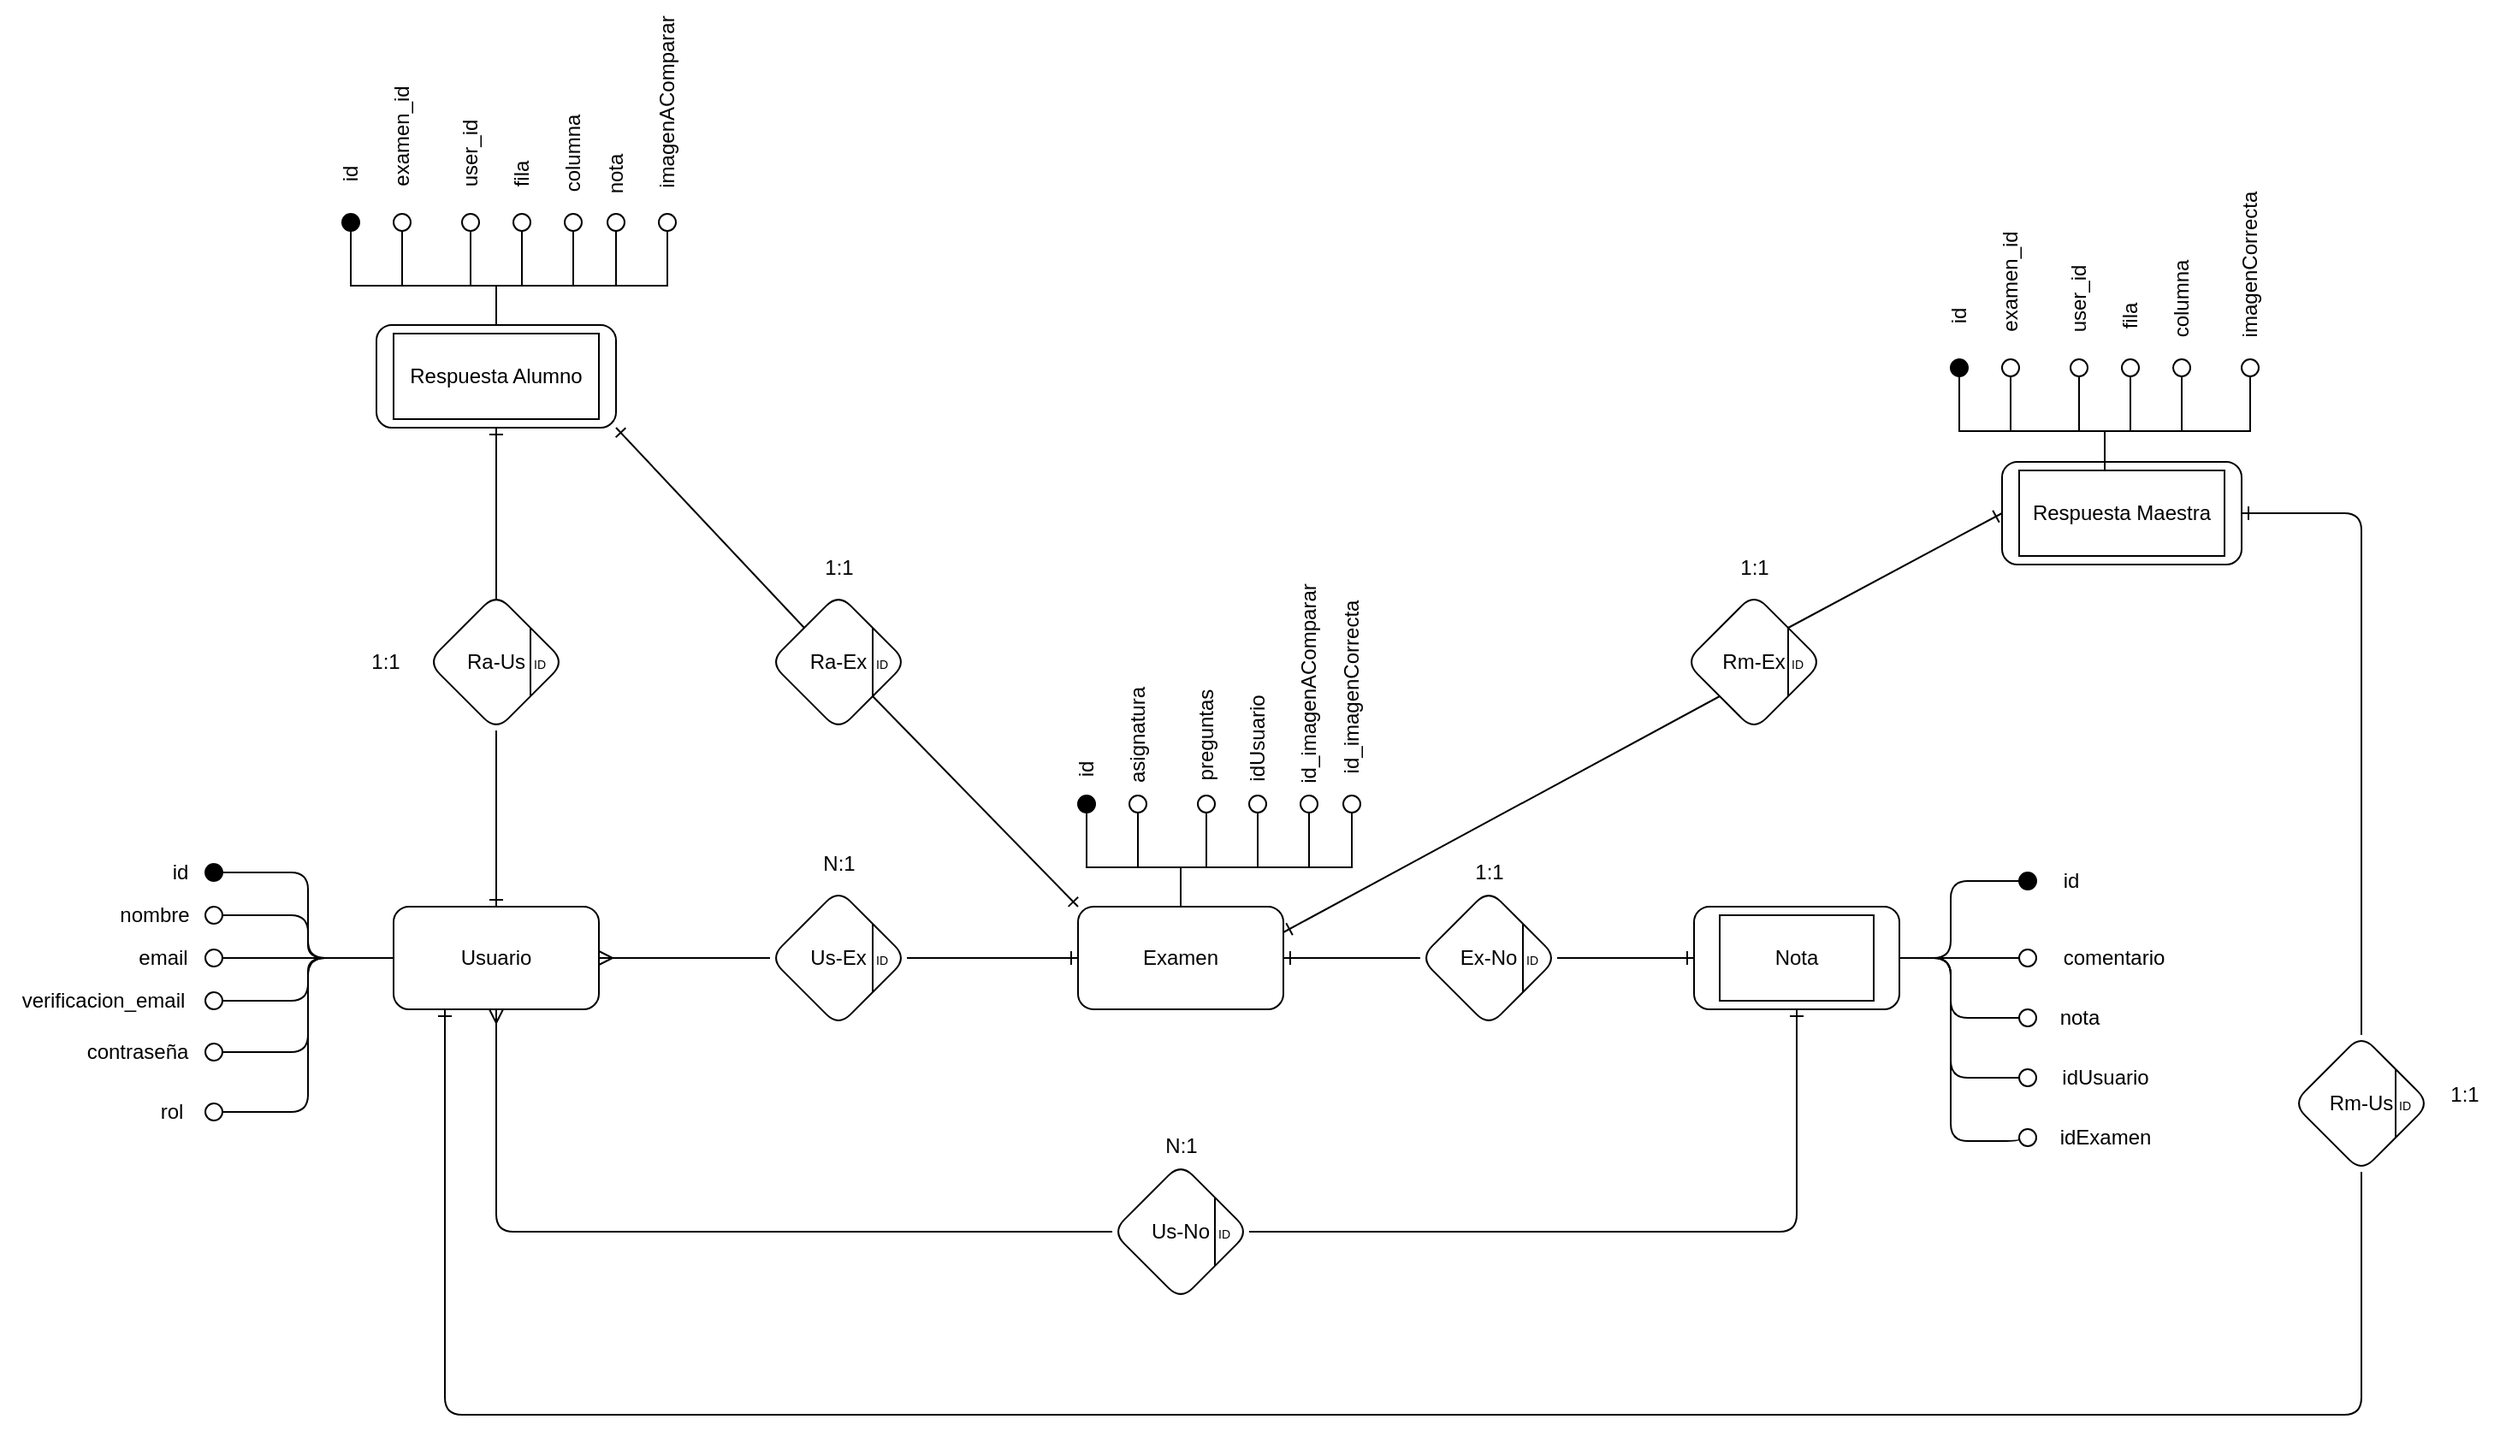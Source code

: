 <mxfile>
    <diagram id="fs26s8ENTE_4_NqMiJsl" name="Page-1">
        <mxGraphModel dx="1532" dy="1756" grid="1" gridSize="10" guides="1" tooltips="1" connect="1" arrows="1" fold="1" page="1" pageScale="1" pageWidth="850" pageHeight="1100" math="0" shadow="0">
            <root>
                <mxCell id="0"/>
                <mxCell id="1" parent="0"/>
                <mxCell id="300" value="" style="edgeStyle=none;html=1;endArrow=none;endFill=0;startArrow=ERmany;startFill=0;" parent="1" source="301" target="311" edge="1">
                    <mxGeometry relative="1" as="geometry">
                        <Array as="points">
                            <mxPoint x="470" y="693"/>
                        </Array>
                    </mxGeometry>
                </mxCell>
                <mxCell id="301" value="Usuario" style="rounded=1;whiteSpace=wrap;html=1;" parent="1" vertex="1">
                    <mxGeometry x="410" y="503" width="120" height="60" as="geometry"/>
                </mxCell>
                <mxCell id="302" value="" style="edgeStyle=none;html=1;endArrow=none;endFill=0;startArrow=ERone;startFill=0;" parent="1" source="303" target="308" edge="1">
                    <mxGeometry relative="1" as="geometry"/>
                </mxCell>
                <mxCell id="303" value="Examen" style="rounded=1;whiteSpace=wrap;html=1;" parent="1" vertex="1">
                    <mxGeometry x="810" y="503" width="120" height="60" as="geometry"/>
                </mxCell>
                <mxCell id="304" style="edgeStyle=none;html=1;entryX=1;entryY=0.5;entryDx=0;entryDy=0;startArrow=none;startFill=0;endArrow=ERmany;endFill=0;" parent="1" source="306" target="301" edge="1">
                    <mxGeometry relative="1" as="geometry"/>
                </mxCell>
                <mxCell id="305" style="edgeStyle=none;html=1;entryX=0;entryY=0.5;entryDx=0;entryDy=0;startArrow=none;startFill=0;endArrow=ERone;endFill=0;" parent="1" source="306" target="303" edge="1">
                    <mxGeometry relative="1" as="geometry"/>
                </mxCell>
                <mxCell id="306" value="Us-Ex" style="rhombus;whiteSpace=wrap;html=1;rounded=1;" parent="1" vertex="1">
                    <mxGeometry x="630" y="493" width="80" height="80" as="geometry"/>
                </mxCell>
                <mxCell id="307" value="" style="edgeStyle=none;html=1;endArrow=ERone;endFill=0;" parent="1" source="308" target="309" edge="1">
                    <mxGeometry relative="1" as="geometry"/>
                </mxCell>
                <mxCell id="308" value="Ex-No" style="rhombus;whiteSpace=wrap;html=1;rounded=1;" parent="1" vertex="1">
                    <mxGeometry x="1010" y="493" width="80" height="80" as="geometry"/>
                </mxCell>
                <mxCell id="309" value="Nota" style="whiteSpace=wrap;html=1;rounded=1;" parent="1" vertex="1">
                    <mxGeometry x="1170" y="503" width="120" height="60" as="geometry"/>
                </mxCell>
                <mxCell id="310" style="edgeStyle=none;html=1;entryX=0.5;entryY=1;entryDx=0;entryDy=0;endArrow=ERone;endFill=0;" parent="1" source="311" target="309" edge="1">
                    <mxGeometry relative="1" as="geometry">
                        <Array as="points">
                            <mxPoint x="1230" y="693"/>
                        </Array>
                    </mxGeometry>
                </mxCell>
                <mxCell id="311" value="Us-No" style="rhombus;whiteSpace=wrap;html=1;rounded=1;" parent="1" vertex="1">
                    <mxGeometry x="830" y="653" width="80" height="80" as="geometry"/>
                </mxCell>
                <mxCell id="312" value="nombre" style="text;html=1;align=center;verticalAlign=middle;resizable=0;points=[];autosize=1;strokeColor=none;fillColor=none;" parent="1" vertex="1">
                    <mxGeometry x="240" y="493" width="60" height="30" as="geometry"/>
                </mxCell>
                <mxCell id="313" value="email" style="text;html=1;align=center;verticalAlign=middle;resizable=0;points=[];autosize=1;strokeColor=none;fillColor=none;" parent="1" vertex="1">
                    <mxGeometry x="250" y="518" width="50" height="30" as="geometry"/>
                </mxCell>
                <mxCell id="314" value="contraseña" style="text;html=1;align=center;verticalAlign=middle;resizable=0;points=[];autosize=1;strokeColor=none;fillColor=none;" parent="1" vertex="1">
                    <mxGeometry x="220" y="573" width="80" height="30" as="geometry"/>
                </mxCell>
                <mxCell id="315" value="verificacion_email" style="text;html=1;align=center;verticalAlign=middle;resizable=0;points=[];autosize=1;strokeColor=none;fillColor=none;" parent="1" vertex="1">
                    <mxGeometry x="180" y="543" width="120" height="30" as="geometry"/>
                </mxCell>
                <mxCell id="316" value="id" style="text;html=1;align=center;verticalAlign=middle;resizable=0;points=[];autosize=1;strokeColor=none;fillColor=none;" parent="1" vertex="1">
                    <mxGeometry x="270" y="468" width="30" height="30" as="geometry"/>
                </mxCell>
                <mxCell id="317" style="edgeStyle=none;html=1;entryX=0;entryY=0.5;entryDx=0;entryDy=0;endArrow=none;endFill=0;" parent="1" source="318" target="301" edge="1">
                    <mxGeometry relative="1" as="geometry">
                        <Array as="points">
                            <mxPoint x="360" y="483"/>
                            <mxPoint x="360" y="533"/>
                        </Array>
                    </mxGeometry>
                </mxCell>
                <mxCell id="318" value="" style="ellipse;whiteSpace=wrap;html=1;fillColor=#000000;fontColor=#ffffff;strokeColor=light-dark(#000000, #b2cbff);" parent="1" vertex="1">
                    <mxGeometry x="300" y="478" width="10" height="10" as="geometry"/>
                </mxCell>
                <mxCell id="319" value="" style="ellipse;whiteSpace=wrap;html=1;" parent="1" vertex="1">
                    <mxGeometry x="300" y="503" width="10" height="10" as="geometry"/>
                </mxCell>
                <mxCell id="320" style="edgeStyle=none;html=1;entryX=0;entryY=0.5;entryDx=0;entryDy=0;endArrow=none;endFill=0;" parent="1" source="321" target="301" edge="1">
                    <mxGeometry relative="1" as="geometry"/>
                </mxCell>
                <mxCell id="321" value="" style="ellipse;whiteSpace=wrap;html=1;" parent="1" vertex="1">
                    <mxGeometry x="300" y="528" width="10" height="10" as="geometry"/>
                </mxCell>
                <mxCell id="322" style="edgeStyle=none;html=1;entryX=0;entryY=0.5;entryDx=0;entryDy=0;endArrow=none;endFill=0;" parent="1" source="323" target="301" edge="1">
                    <mxGeometry relative="1" as="geometry">
                        <Array as="points">
                            <mxPoint x="360" y="558"/>
                            <mxPoint x="360" y="533"/>
                        </Array>
                    </mxGeometry>
                </mxCell>
                <mxCell id="323" value="" style="ellipse;whiteSpace=wrap;html=1;" parent="1" vertex="1">
                    <mxGeometry x="300" y="553" width="10" height="10" as="geometry"/>
                </mxCell>
                <mxCell id="324" style="edgeStyle=none;html=1;entryX=0;entryY=0.5;entryDx=0;entryDy=0;endArrow=none;endFill=0;" parent="1" source="325" target="301" edge="1">
                    <mxGeometry relative="1" as="geometry">
                        <Array as="points">
                            <mxPoint x="360" y="588"/>
                            <mxPoint x="360" y="533"/>
                        </Array>
                    </mxGeometry>
                </mxCell>
                <mxCell id="325" value="" style="ellipse;whiteSpace=wrap;html=1;" parent="1" vertex="1">
                    <mxGeometry x="300" y="583" width="10" height="10" as="geometry"/>
                </mxCell>
                <mxCell id="326" style="edgeStyle=none;html=1;endArrow=none;endFill=0;" parent="1" source="319" edge="1">
                    <mxGeometry relative="1" as="geometry">
                        <mxPoint x="410" y="533" as="targetPoint"/>
                        <Array as="points">
                            <mxPoint x="330" y="508"/>
                            <mxPoint x="360" y="508"/>
                            <mxPoint x="360" y="533"/>
                        </Array>
                    </mxGeometry>
                </mxCell>
                <mxCell id="327" value="N:1" style="text;html=1;align=center;verticalAlign=middle;resizable=0;points=[];autosize=1;strokeColor=none;fillColor=none;" parent="1" vertex="1">
                    <mxGeometry x="650" y="463" width="40" height="30" as="geometry"/>
                </mxCell>
                <mxCell id="328" value="" style="edgeStyle=none;orthogonalLoop=1;jettySize=auto;html=1;endArrow=none;endFill=0;exitX=1;exitY=0;exitDx=0;exitDy=0;entryX=1;entryY=1;entryDx=0;entryDy=0;" parent="1" source="306" target="306" edge="1">
                    <mxGeometry width="100" relative="1" as="geometry">
                        <mxPoint x="620" y="453" as="sourcePoint"/>
                        <mxPoint x="720" y="453" as="targetPoint"/>
                        <Array as="points"/>
                    </mxGeometry>
                </mxCell>
                <mxCell id="329" value="N:1" style="text;html=1;align=center;verticalAlign=middle;resizable=0;points=[];autosize=1;strokeColor=none;fillColor=none;" parent="1" vertex="1">
                    <mxGeometry x="850" y="628" width="40" height="30" as="geometry"/>
                </mxCell>
                <mxCell id="330" value="" style="edgeStyle=none;orthogonalLoop=1;jettySize=auto;html=1;endArrow=none;endFill=0;exitX=1;exitY=0;exitDx=0;exitDy=0;entryX=1;entryY=1;entryDx=0;entryDy=0;" parent="1" edge="1">
                    <mxGeometry width="100" relative="1" as="geometry">
                        <mxPoint x="890" y="673" as="sourcePoint"/>
                        <mxPoint x="890" y="713" as="targetPoint"/>
                        <Array as="points"/>
                    </mxGeometry>
                </mxCell>
                <mxCell id="331" value="" style="edgeStyle=none;orthogonalLoop=1;jettySize=auto;html=1;endArrow=none;endFill=0;exitX=1;exitY=0;exitDx=0;exitDy=0;entryX=1;entryY=1;entryDx=0;entryDy=0;" parent="1" edge="1">
                    <mxGeometry width="100" relative="1" as="geometry">
                        <mxPoint x="1070" y="513" as="sourcePoint"/>
                        <mxPoint x="1070" y="553" as="targetPoint"/>
                        <Array as="points"/>
                    </mxGeometry>
                </mxCell>
                <mxCell id="332" value="" style="ellipse;whiteSpace=wrap;html=1;fillColor=#000000;fontColor=#ffffff;strokeColor=light-dark(#000000, #b2cbff);" parent="1" vertex="1">
                    <mxGeometry x="810" y="438" width="10" height="10" as="geometry"/>
                </mxCell>
                <mxCell id="333" value="" style="edgeStyle=segmentEdgeStyle;endArrow=none;html=1;curved=0;rounded=0;endSize=8;startSize=8;sourcePerimeterSpacing=0;targetPerimeterSpacing=0;endFill=0;entryX=0.5;entryY=1;entryDx=0;entryDy=0;" parent="1" target="338" edge="1">
                    <mxGeometry width="100" relative="1" as="geometry">
                        <mxPoint x="870" y="498" as="sourcePoint"/>
                        <mxPoint x="970" y="433" as="targetPoint"/>
                        <Array as="points">
                            <mxPoint x="870" y="480"/>
                            <mxPoint x="915" y="480"/>
                        </Array>
                    </mxGeometry>
                </mxCell>
                <mxCell id="334" value="" style="edgeStyle=segmentEdgeStyle;endArrow=none;html=1;curved=0;rounded=0;endSize=8;startSize=8;sourcePerimeterSpacing=0;targetPerimeterSpacing=0;exitX=0.5;exitY=0;exitDx=0;exitDy=0;entryX=0.5;entryY=1;entryDx=0;entryDy=0;endFill=0;" parent="1" source="303" target="337" edge="1">
                    <mxGeometry width="100" relative="1" as="geometry">
                        <mxPoint x="955" y="408" as="sourcePoint"/>
                        <mxPoint x="900" y="353" as="targetPoint"/>
                        <Array as="points">
                            <mxPoint x="870" y="480"/>
                            <mxPoint x="885" y="480"/>
                        </Array>
                    </mxGeometry>
                </mxCell>
                <mxCell id="335" value="" style="edgeStyle=segmentEdgeStyle;endArrow=none;html=1;curved=0;rounded=0;endSize=8;startSize=8;sourcePerimeterSpacing=0;targetPerimeterSpacing=0;exitX=0.5;exitY=0;exitDx=0;exitDy=0;entryX=0.5;entryY=1;entryDx=0;entryDy=0;endFill=0;" parent="1" source="303" target="336" edge="1">
                    <mxGeometry width="100" relative="1" as="geometry">
                        <mxPoint x="930" y="450.5" as="sourcePoint"/>
                        <mxPoint x="875" y="395.5" as="targetPoint"/>
                        <Array as="points">
                            <mxPoint x="870" y="480"/>
                            <mxPoint x="845" y="480"/>
                        </Array>
                    </mxGeometry>
                </mxCell>
                <mxCell id="336" value="" style="ellipse;whiteSpace=wrap;html=1;" parent="1" vertex="1">
                    <mxGeometry x="840" y="438" width="10" height="10" as="geometry"/>
                </mxCell>
                <mxCell id="337" value="" style="ellipse;whiteSpace=wrap;html=1;" parent="1" vertex="1">
                    <mxGeometry x="880" y="438" width="10" height="10" as="geometry"/>
                </mxCell>
                <mxCell id="338" value="" style="ellipse;whiteSpace=wrap;html=1;" parent="1" vertex="1">
                    <mxGeometry x="910" y="438" width="10" height="10" as="geometry"/>
                </mxCell>
                <mxCell id="339" value="" style="edgeStyle=segmentEdgeStyle;endArrow=none;html=1;curved=0;rounded=0;endSize=8;startSize=8;sourcePerimeterSpacing=0;targetPerimeterSpacing=0;endFill=0;entryX=0.5;entryY=1;entryDx=0;entryDy=0;exitX=0.5;exitY=0;exitDx=0;exitDy=0;" parent="1" source="303" target="332" edge="1">
                    <mxGeometry width="100" relative="1" as="geometry">
                        <mxPoint x="880" y="508" as="sourcePoint"/>
                        <mxPoint x="925" y="458" as="targetPoint"/>
                        <Array as="points">
                            <mxPoint x="870" y="480"/>
                            <mxPoint x="815" y="480"/>
                        </Array>
                    </mxGeometry>
                </mxCell>
                <mxCell id="340" value="id" style="text;html=1;align=center;verticalAlign=middle;resizable=0;points=[];autosize=1;strokeColor=none;fillColor=none;rotation=-90;" parent="1" vertex="1">
                    <mxGeometry x="800" y="408" width="30" height="30" as="geometry"/>
                </mxCell>
                <mxCell id="341" value="idUsuario" style="text;html=1;align=center;verticalAlign=middle;resizable=0;points=[];autosize=1;strokeColor=none;fillColor=none;rotation=-90;" parent="1" vertex="1">
                    <mxGeometry x="880" y="390" width="70" height="30" as="geometry"/>
                </mxCell>
                <mxCell id="342" value="preguntas" style="text;html=1;align=center;verticalAlign=middle;resizable=0;points=[];autosize=1;strokeColor=none;fillColor=none;rotation=-90;" parent="1" vertex="1">
                    <mxGeometry x="845" y="388" width="80" height="30" as="geometry"/>
                </mxCell>
                <mxCell id="343" value="asignatura" style="text;html=1;align=center;verticalAlign=middle;resizable=0;points=[];autosize=1;strokeColor=none;fillColor=none;rotation=-90;" parent="1" vertex="1">
                    <mxGeometry x="805" y="388" width="80" height="30" as="geometry"/>
                </mxCell>
                <mxCell id="344" style="edgeStyle=none;html=1;entryX=1;entryY=0.5;entryDx=0;entryDy=0;endArrow=none;endFill=0;" parent="1" source="345" target="309" edge="1">
                    <mxGeometry relative="1" as="geometry">
                        <Array as="points">
                            <mxPoint x="1320" y="488"/>
                            <mxPoint x="1320" y="533"/>
                        </Array>
                    </mxGeometry>
                </mxCell>
                <mxCell id="345" value="" style="ellipse;whiteSpace=wrap;html=1;fillColor=#000000;fontColor=#ffffff;strokeColor=light-dark(#000000, #b2cbff);" parent="1" vertex="1">
                    <mxGeometry x="1360" y="483" width="10" height="10" as="geometry"/>
                </mxCell>
                <mxCell id="346" style="edgeStyle=none;html=1;entryX=1;entryY=0.5;entryDx=0;entryDy=0;endArrow=none;endFill=0;" parent="1" source="347" target="309" edge="1">
                    <mxGeometry relative="1" as="geometry"/>
                </mxCell>
                <mxCell id="347" value="" style="ellipse;whiteSpace=wrap;html=1;" parent="1" vertex="1">
                    <mxGeometry x="1360" y="528" width="10" height="10" as="geometry"/>
                </mxCell>
                <mxCell id="348" style="edgeStyle=none;html=1;entryX=1;entryY=0.5;entryDx=0;entryDy=0;endArrow=none;endFill=0;" parent="1" source="349" target="309" edge="1">
                    <mxGeometry relative="1" as="geometry">
                        <Array as="points">
                            <mxPoint x="1320" y="568"/>
                            <mxPoint x="1320" y="533"/>
                        </Array>
                    </mxGeometry>
                </mxCell>
                <mxCell id="349" value="" style="ellipse;whiteSpace=wrap;html=1;" parent="1" vertex="1">
                    <mxGeometry x="1360" y="563" width="10" height="10" as="geometry"/>
                </mxCell>
                <mxCell id="350" style="edgeStyle=none;html=1;entryX=1;entryY=0.5;entryDx=0;entryDy=0;endArrow=none;endFill=0;" parent="1" source="351" target="309" edge="1">
                    <mxGeometry relative="1" as="geometry">
                        <Array as="points">
                            <mxPoint x="1320" y="603"/>
                            <mxPoint x="1320" y="533"/>
                        </Array>
                    </mxGeometry>
                </mxCell>
                <mxCell id="351" value="" style="ellipse;whiteSpace=wrap;html=1;" parent="1" vertex="1">
                    <mxGeometry x="1360" y="598" width="10" height="10" as="geometry"/>
                </mxCell>
                <mxCell id="352" value="id" style="text;html=1;align=center;verticalAlign=middle;resizable=0;points=[];autosize=1;strokeColor=none;fillColor=none;rotation=0;" parent="1" vertex="1">
                    <mxGeometry x="1375" y="473" width="30" height="30" as="geometry"/>
                </mxCell>
                <mxCell id="353" value="idUsuario" style="text;html=1;align=center;verticalAlign=middle;resizable=0;points=[];autosize=1;strokeColor=none;fillColor=none;rotation=0;" parent="1" vertex="1">
                    <mxGeometry x="1375" y="588" width="70" height="30" as="geometry"/>
                </mxCell>
                <mxCell id="354" value="idExamen" style="text;html=1;align=center;verticalAlign=middle;resizable=0;points=[];autosize=1;strokeColor=none;fillColor=none;rotation=0;" parent="1" vertex="1">
                    <mxGeometry x="1370" y="623" width="80" height="30" as="geometry"/>
                </mxCell>
                <mxCell id="355" value="nota" style="text;html=1;align=center;verticalAlign=middle;resizable=0;points=[];autosize=1;strokeColor=none;fillColor=none;rotation=0;" parent="1" vertex="1">
                    <mxGeometry x="1370" y="553" width="50" height="30" as="geometry"/>
                </mxCell>
                <mxCell id="356" value="&lt;font style=&quot;font-size: 7px;&quot;&gt;ID&lt;/font&gt;" style="text;html=1;align=center;verticalAlign=middle;resizable=0;points=[];autosize=1;strokeColor=none;fillColor=none;" parent="1" vertex="1">
                    <mxGeometry x="680" y="518" width="30" height="30" as="geometry"/>
                </mxCell>
                <mxCell id="357" value="&lt;font style=&quot;font-size: 7px;&quot;&gt;ID&lt;/font&gt;" style="text;html=1;align=center;verticalAlign=middle;resizable=0;points=[];autosize=1;strokeColor=none;fillColor=none;" parent="1" vertex="1">
                    <mxGeometry x="1060" y="518" width="30" height="30" as="geometry"/>
                </mxCell>
                <mxCell id="358" value="&lt;font style=&quot;font-size: 7px;&quot;&gt;ID&lt;/font&gt;" style="text;html=1;align=center;verticalAlign=middle;resizable=0;points=[];autosize=1;strokeColor=none;fillColor=none;" parent="1" vertex="1">
                    <mxGeometry x="880" y="678" width="30" height="30" as="geometry"/>
                </mxCell>
                <mxCell id="359" value="rol" style="text;html=1;align=center;verticalAlign=middle;resizable=0;points=[];autosize=1;strokeColor=none;fillColor=none;" parent="1" vertex="1">
                    <mxGeometry x="260" y="608" width="40" height="30" as="geometry"/>
                </mxCell>
                <mxCell id="360" style="edgeStyle=none;html=1;entryX=0;entryY=0.5;entryDx=0;entryDy=0;endArrow=none;endFill=0;" parent="1" source="361" target="301" edge="1">
                    <mxGeometry relative="1" as="geometry">
                        <Array as="points">
                            <mxPoint x="360" y="623"/>
                            <mxPoint x="360" y="533"/>
                        </Array>
                    </mxGeometry>
                </mxCell>
                <mxCell id="361" value="" style="ellipse;whiteSpace=wrap;html=1;" parent="1" vertex="1">
                    <mxGeometry x="300" y="618" width="10" height="10" as="geometry"/>
                </mxCell>
                <mxCell id="362" value="comentario" style="text;html=1;align=center;verticalAlign=middle;resizable=0;points=[];autosize=1;strokeColor=none;fillColor=none;" parent="1" vertex="1">
                    <mxGeometry x="1375" y="518" width="80" height="30" as="geometry"/>
                </mxCell>
                <mxCell id="363" value="" style="ellipse;whiteSpace=wrap;html=1;" parent="1" vertex="1">
                    <mxGeometry x="1360" y="633" width="10" height="10" as="geometry"/>
                </mxCell>
                <mxCell id="364" style="edgeStyle=none;html=1;entryX=1;entryY=0.5;entryDx=0;entryDy=0;endArrow=none;endFill=0;exitX=0;exitY=0.5;exitDx=0;exitDy=0;" parent="1" source="363" edge="1">
                    <mxGeometry relative="1" as="geometry">
                        <mxPoint x="1360" y="603" as="sourcePoint"/>
                        <mxPoint x="1290" y="533" as="targetPoint"/>
                        <Array as="points">
                            <mxPoint x="1360" y="640"/>
                            <mxPoint x="1320" y="640"/>
                            <mxPoint x="1320" y="533"/>
                        </Array>
                    </mxGeometry>
                </mxCell>
                <mxCell id="365" value="1:1" style="text;html=1;align=center;verticalAlign=middle;resizable=0;points=[];autosize=1;strokeColor=none;fillColor=none;" parent="1" vertex="1">
                    <mxGeometry x="1030" y="468" width="40" height="30" as="geometry"/>
                </mxCell>
                <mxCell id="366" value="" style="whiteSpace=wrap;html=1;fillColor=none;" parent="1" vertex="1">
                    <mxGeometry x="1185" y="508" width="90" height="50" as="geometry"/>
                </mxCell>
                <mxCell id="367" value="id_imagenAComparar" style="text;html=1;align=center;verticalAlign=middle;resizable=0;points=[];autosize=1;strokeColor=none;fillColor=none;rotation=-90;" parent="1" vertex="1">
                    <mxGeometry x="875" y="358" width="140" height="30" as="geometry"/>
                </mxCell>
                <mxCell id="368" value="id_imagenCorrecta" style="text;html=1;align=center;verticalAlign=middle;resizable=0;points=[];autosize=1;strokeColor=none;fillColor=none;rotation=-90;" parent="1" vertex="1">
                    <mxGeometry x="910" y="360" width="120" height="30" as="geometry"/>
                </mxCell>
                <mxCell id="369" value="" style="ellipse;whiteSpace=wrap;html=1;" parent="1" vertex="1">
                    <mxGeometry x="940" y="438" width="10" height="10" as="geometry"/>
                </mxCell>
                <mxCell id="370" value="" style="ellipse;whiteSpace=wrap;html=1;" parent="1" vertex="1">
                    <mxGeometry x="965" y="438" width="10" height="10" as="geometry"/>
                </mxCell>
                <mxCell id="371" value="" style="edgeStyle=segmentEdgeStyle;endArrow=none;html=1;curved=0;rounded=0;endSize=8;startSize=8;sourcePerimeterSpacing=0;targetPerimeterSpacing=0;exitX=0.5;exitY=0;exitDx=0;exitDy=0;entryX=0.5;entryY=1;entryDx=0;entryDy=0;endFill=0;" parent="1" source="303" target="369" edge="1">
                    <mxGeometry width="100" relative="1" as="geometry">
                        <mxPoint x="890" y="450" as="sourcePoint"/>
                        <mxPoint x="990" y="490" as="targetPoint"/>
                        <Array as="points">
                            <mxPoint x="870" y="480"/>
                            <mxPoint x="945" y="480"/>
                        </Array>
                    </mxGeometry>
                </mxCell>
                <mxCell id="372" value="" style="edgeStyle=segmentEdgeStyle;endArrow=none;html=1;curved=0;rounded=0;endSize=8;startSize=8;sourcePerimeterSpacing=0;targetPerimeterSpacing=0;exitX=0.5;exitY=0;exitDx=0;exitDy=0;entryX=0.5;entryY=1;entryDx=0;entryDy=0;endFill=0;" parent="1" source="303" target="370" edge="1">
                    <mxGeometry width="100" relative="1" as="geometry">
                        <mxPoint x="880" y="513" as="sourcePoint"/>
                        <mxPoint x="955" y="458" as="targetPoint"/>
                        <Array as="points">
                            <mxPoint x="870" y="480"/>
                            <mxPoint x="970" y="480"/>
                        </Array>
                    </mxGeometry>
                </mxCell>
                <mxCell id="373" value="Respuesta Maestra" style="rounded=1;whiteSpace=wrap;html=1;" parent="1" vertex="1">
                    <mxGeometry x="1350" y="243" width="140" height="60" as="geometry"/>
                </mxCell>
                <mxCell id="374" value="" style="whiteSpace=wrap;html=1;fillColor=none;" parent="1" vertex="1">
                    <mxGeometry x="1360" y="248" width="120" height="50" as="geometry"/>
                </mxCell>
                <mxCell id="375" value="" style="edgeStyle=none;html=1;endArrow=ERone;endFill=0;entryX=1;entryY=0.25;entryDx=0;entryDy=0;exitX=0;exitY=1;exitDx=0;exitDy=0;" parent="1" source="466" target="303" edge="1">
                    <mxGeometry relative="1" as="geometry">
                        <mxPoint x="1190" y="380" as="sourcePoint"/>
                        <mxPoint x="1460" y="473" as="targetPoint"/>
                    </mxGeometry>
                </mxCell>
                <mxCell id="377" value="" style="edgeStyle=none;html=1;endArrow=none;endFill=0;startArrow=ERone;startFill=0;exitX=0;exitY=0.5;exitDx=0;exitDy=0;entryX=1;entryY=0;entryDx=0;entryDy=0;" parent="1" source="373" target="466" edge="1">
                    <mxGeometry relative="1" as="geometry">
                        <mxPoint x="1220" y="344.5" as="sourcePoint"/>
                        <mxPoint x="1260" y="290" as="targetPoint"/>
                    </mxGeometry>
                </mxCell>
                <mxCell id="393" value="1:1" style="text;html=1;align=center;verticalAlign=middle;resizable=0;points=[];autosize=1;strokeColor=none;fillColor=none;rotation=0;" parent="1" vertex="1">
                    <mxGeometry x="1185" y="290" width="40" height="30" as="geometry"/>
                </mxCell>
                <mxCell id="394" value="Respuesta Alumno" style="rounded=1;whiteSpace=wrap;html=1;" parent="1" vertex="1">
                    <mxGeometry x="400" y="163" width="140" height="60" as="geometry"/>
                </mxCell>
                <mxCell id="395" value="" style="whiteSpace=wrap;html=1;fillColor=none;" parent="1" vertex="1">
                    <mxGeometry x="410" y="168" width="120" height="50" as="geometry"/>
                </mxCell>
                <mxCell id="396" value="" style="ellipse;whiteSpace=wrap;html=1;fillColor=#000000;fontColor=#ffffff;strokeColor=light-dark(#000000, #b2cbff);" parent="1" vertex="1">
                    <mxGeometry x="380" y="98" width="10" height="10" as="geometry"/>
                </mxCell>
                <mxCell id="397" value="" style="edgeStyle=segmentEdgeStyle;endArrow=none;html=1;curved=0;rounded=0;endSize=8;startSize=8;sourcePerimeterSpacing=0;targetPerimeterSpacing=0;endFill=0;entryX=0.5;entryY=1;entryDx=0;entryDy=0;" parent="1" target="402" edge="1">
                    <mxGeometry width="100" relative="1" as="geometry">
                        <mxPoint x="470" y="158" as="sourcePoint"/>
                        <mxPoint x="540" y="93" as="targetPoint"/>
                        <Array as="points">
                            <mxPoint x="470" y="158"/>
                            <mxPoint x="470" y="140"/>
                            <mxPoint x="485" y="140"/>
                        </Array>
                    </mxGeometry>
                </mxCell>
                <mxCell id="398" value="" style="edgeStyle=segmentEdgeStyle;endArrow=none;html=1;curved=0;rounded=0;endSize=8;startSize=8;sourcePerimeterSpacing=0;targetPerimeterSpacing=0;entryX=0.5;entryY=1;entryDx=0;entryDy=0;endFill=0;" parent="1" target="401" edge="1">
                    <mxGeometry width="100" relative="1" as="geometry">
                        <mxPoint x="470" y="160" as="sourcePoint"/>
                        <mxPoint x="470" y="13" as="targetPoint"/>
                        <Array as="points">
                            <mxPoint x="470" y="163"/>
                            <mxPoint x="470" y="140"/>
                            <mxPoint x="455" y="140"/>
                        </Array>
                    </mxGeometry>
                </mxCell>
                <mxCell id="399" value="" style="edgeStyle=segmentEdgeStyle;endArrow=none;html=1;curved=0;rounded=0;endSize=8;startSize=8;sourcePerimeterSpacing=0;targetPerimeterSpacing=0;entryX=0.5;entryY=1;entryDx=0;entryDy=0;endFill=0;" parent="1" target="400" edge="1">
                    <mxGeometry width="100" relative="1" as="geometry">
                        <mxPoint x="470" y="163" as="sourcePoint"/>
                        <mxPoint x="445" y="55.5" as="targetPoint"/>
                        <Array as="points">
                            <mxPoint x="470" y="163"/>
                            <mxPoint x="470" y="140"/>
                            <mxPoint x="415" y="140"/>
                        </Array>
                    </mxGeometry>
                </mxCell>
                <mxCell id="400" value="" style="ellipse;whiteSpace=wrap;html=1;" parent="1" vertex="1">
                    <mxGeometry x="410" y="98" width="10" height="10" as="geometry"/>
                </mxCell>
                <mxCell id="401" value="" style="ellipse;whiteSpace=wrap;html=1;" parent="1" vertex="1">
                    <mxGeometry x="450" y="98" width="10" height="10" as="geometry"/>
                </mxCell>
                <mxCell id="402" value="" style="ellipse;whiteSpace=wrap;html=1;" parent="1" vertex="1">
                    <mxGeometry x="480" y="98" width="10" height="10" as="geometry"/>
                </mxCell>
                <mxCell id="403" value="" style="edgeStyle=segmentEdgeStyle;endArrow=none;html=1;curved=0;rounded=0;endSize=8;startSize=8;sourcePerimeterSpacing=0;targetPerimeterSpacing=0;endFill=0;entryX=0.5;entryY=1;entryDx=0;entryDy=0;" parent="1" target="396" edge="1">
                    <mxGeometry width="100" relative="1" as="geometry">
                        <mxPoint x="470" y="160" as="sourcePoint"/>
                        <mxPoint x="495" y="118" as="targetPoint"/>
                        <Array as="points">
                            <mxPoint x="470" y="163"/>
                            <mxPoint x="470" y="140"/>
                            <mxPoint x="385" y="140"/>
                        </Array>
                    </mxGeometry>
                </mxCell>
                <mxCell id="404" value="id" style="text;html=1;align=center;verticalAlign=middle;resizable=0;points=[];autosize=1;strokeColor=none;fillColor=none;rotation=-90;" parent="1" vertex="1">
                    <mxGeometry x="370" y="60" width="30" height="30" as="geometry"/>
                </mxCell>
                <mxCell id="405" value="fila" style="text;html=1;align=center;verticalAlign=middle;resizable=0;points=[];autosize=1;strokeColor=none;fillColor=none;rotation=-90;" parent="1" vertex="1">
                    <mxGeometry x="465" y="60" width="40" height="30" as="geometry"/>
                </mxCell>
                <mxCell id="406" value="user_id" style="text;html=1;align=center;verticalAlign=middle;resizable=0;points=[];autosize=1;strokeColor=none;fillColor=none;rotation=-90;" parent="1" vertex="1">
                    <mxGeometry x="425" y="48" width="60" height="30" as="geometry"/>
                </mxCell>
                <mxCell id="407" value="examen_id" style="text;html=1;align=center;verticalAlign=middle;resizable=0;points=[];autosize=1;strokeColor=none;fillColor=none;rotation=-90;" parent="1" vertex="1">
                    <mxGeometry x="375" y="38" width="80" height="30" as="geometry"/>
                </mxCell>
                <mxCell id="408" value="columna" style="text;html=1;align=center;verticalAlign=middle;resizable=0;points=[];autosize=1;strokeColor=none;fillColor=none;rotation=-90;" parent="1" vertex="1">
                    <mxGeometry x="480" y="48" width="70" height="30" as="geometry"/>
                </mxCell>
                <mxCell id="409" value="" style="ellipse;whiteSpace=wrap;html=1;" parent="1" vertex="1">
                    <mxGeometry x="510" y="98" width="10" height="10" as="geometry"/>
                </mxCell>
                <mxCell id="410" value="" style="edgeStyle=segmentEdgeStyle;endArrow=none;html=1;curved=0;rounded=0;endSize=8;startSize=8;sourcePerimeterSpacing=0;targetPerimeterSpacing=0;entryX=0.5;entryY=1;entryDx=0;entryDy=0;endFill=0;" parent="1" target="409" edge="1">
                    <mxGeometry width="100" relative="1" as="geometry">
                        <mxPoint x="470" y="160" as="sourcePoint"/>
                        <mxPoint x="560" y="150" as="targetPoint"/>
                        <Array as="points">
                            <mxPoint x="470" y="163"/>
                            <mxPoint x="470" y="140"/>
                            <mxPoint x="515" y="140"/>
                        </Array>
                    </mxGeometry>
                </mxCell>
                <mxCell id="413" value="" style="edgeStyle=segmentEdgeStyle;endArrow=none;html=1;curved=0;rounded=0;endSize=8;startSize=8;sourcePerimeterSpacing=0;targetPerimeterSpacing=0;endFill=0;entryX=0.5;entryY=1;entryDx=0;entryDy=0;" parent="1" target="416" edge="1">
                    <mxGeometry width="100" relative="1" as="geometry">
                        <mxPoint x="470" y="160" as="sourcePoint"/>
                        <mxPoint x="625" y="93" as="targetPoint"/>
                        <Array as="points">
                            <mxPoint x="470" y="160"/>
                            <mxPoint x="470" y="140"/>
                            <mxPoint x="570" y="140"/>
                        </Array>
                    </mxGeometry>
                </mxCell>
                <mxCell id="414" value="" style="edgeStyle=segmentEdgeStyle;endArrow=none;html=1;curved=0;rounded=0;endSize=8;startSize=8;sourcePerimeterSpacing=0;targetPerimeterSpacing=0;entryX=0.5;entryY=1;entryDx=0;entryDy=0;endFill=0;" parent="1" target="415" edge="1">
                    <mxGeometry width="100" relative="1" as="geometry">
                        <mxPoint x="470" y="160" as="sourcePoint"/>
                        <mxPoint x="555" y="13" as="targetPoint"/>
                        <Array as="points">
                            <mxPoint x="470" y="150"/>
                            <mxPoint x="470" y="140"/>
                            <mxPoint x="540" y="140"/>
                        </Array>
                    </mxGeometry>
                </mxCell>
                <mxCell id="415" value="" style="ellipse;whiteSpace=wrap;html=1;" parent="1" vertex="1">
                    <mxGeometry x="535" y="98" width="10" height="10" as="geometry"/>
                </mxCell>
                <mxCell id="416" value="" style="ellipse;whiteSpace=wrap;html=1;" parent="1" vertex="1">
                    <mxGeometry x="565" y="98" width="10" height="10" as="geometry"/>
                </mxCell>
                <mxCell id="417" value="nota" style="text;html=1;align=center;verticalAlign=middle;resizable=0;points=[];autosize=1;strokeColor=none;fillColor=none;rotation=-90;" parent="1" vertex="1">
                    <mxGeometry x="515" y="60" width="50" height="30" as="geometry"/>
                </mxCell>
                <mxCell id="418" value="imagenAComparar" style="text;html=1;align=center;verticalAlign=middle;resizable=0;points=[];autosize=1;strokeColor=none;fillColor=none;rotation=-90;" parent="1" vertex="1">
                    <mxGeometry x="510" y="18" width="120" height="30" as="geometry"/>
                </mxCell>
                <mxCell id="419" value="1:1" style="text;html=1;align=center;verticalAlign=middle;resizable=0;points=[];autosize=1;strokeColor=none;fillColor=none;rotation=0;" parent="1" vertex="1">
                    <mxGeometry x="650" y="290" width="40" height="30" as="geometry"/>
                </mxCell>
                <mxCell id="420" value="1:1" style="text;html=1;align=center;verticalAlign=middle;resizable=0;points=[];autosize=1;strokeColor=none;fillColor=none;rotation=0;" parent="1" vertex="1">
                    <mxGeometry x="385" y="345" width="40" height="30" as="geometry"/>
                </mxCell>
                <mxCell id="421" style="edgeStyle=none;html=1;startArrow=none;startFill=0;endArrow=ERone;endFill=0;entryX=0.5;entryY=1;entryDx=0;entryDy=0;exitX=0.5;exitY=0.125;exitDx=0;exitDy=0;exitPerimeter=0;" parent="1" source="460" target="394" edge="1">
                    <mxGeometry relative="1" as="geometry">
                        <mxPoint x="470" y="320" as="sourcePoint"/>
                        <mxPoint x="660" y="250" as="targetPoint"/>
                    </mxGeometry>
                </mxCell>
                <mxCell id="422" style="edgeStyle=none;html=1;startArrow=none;startFill=0;endArrow=ERone;endFill=0;exitX=0.5;exitY=1;exitDx=0;exitDy=0;entryX=0.5;entryY=0;entryDx=0;entryDy=0;" parent="1" source="460" target="301" edge="1">
                    <mxGeometry relative="1" as="geometry">
                        <mxPoint x="470" y="400" as="sourcePoint"/>
                        <mxPoint x="570" y="430" as="targetPoint"/>
                    </mxGeometry>
                </mxCell>
                <mxCell id="423" style="edgeStyle=none;html=1;startArrow=none;startFill=0;endArrow=ERone;endFill=0;entryX=1;entryY=1;entryDx=0;entryDy=0;exitX=0;exitY=0;exitDx=0;exitDy=0;" parent="1" source="463" target="394" edge="1">
                    <mxGeometry relative="1" as="geometry">
                        <mxPoint x="650" y="340" as="sourcePoint"/>
                        <mxPoint x="550" y="243" as="targetPoint"/>
                    </mxGeometry>
                </mxCell>
                <mxCell id="424" style="edgeStyle=none;html=1;startArrow=none;startFill=0;endArrow=ERone;endFill=0;exitX=1;exitY=1;exitDx=0;exitDy=0;entryX=0;entryY=0;entryDx=0;entryDy=0;" parent="1" source="463" target="303" edge="1">
                    <mxGeometry relative="1" as="geometry">
                        <mxPoint x="690" y="380" as="sourcePoint"/>
                        <mxPoint x="550" y="508" as="targetPoint"/>
                    </mxGeometry>
                </mxCell>
                <mxCell id="425" value="" style="ellipse;whiteSpace=wrap;html=1;fillColor=#000000;fontColor=#ffffff;strokeColor=light-dark(#000000, #b2cbff);" parent="1" vertex="1">
                    <mxGeometry x="1320" y="183" width="10" height="10" as="geometry"/>
                </mxCell>
                <mxCell id="426" value="" style="edgeStyle=segmentEdgeStyle;endArrow=none;html=1;curved=0;rounded=0;endSize=8;startSize=8;sourcePerimeterSpacing=0;targetPerimeterSpacing=0;endFill=0;entryX=0.5;entryY=1;entryDx=0;entryDy=0;" parent="1" target="431" edge="1">
                    <mxGeometry width="100" relative="1" as="geometry">
                        <mxPoint x="1410" y="243" as="sourcePoint"/>
                        <mxPoint x="1480" y="178" as="targetPoint"/>
                        <Array as="points">
                            <mxPoint x="1410" y="243"/>
                            <mxPoint x="1410" y="225"/>
                            <mxPoint x="1425" y="225"/>
                        </Array>
                    </mxGeometry>
                </mxCell>
                <mxCell id="427" value="" style="edgeStyle=segmentEdgeStyle;endArrow=none;html=1;curved=0;rounded=0;endSize=8;startSize=8;sourcePerimeterSpacing=0;targetPerimeterSpacing=0;entryX=0.5;entryY=1;entryDx=0;entryDy=0;endFill=0;" parent="1" target="430" edge="1">
                    <mxGeometry width="100" relative="1" as="geometry">
                        <mxPoint x="1410" y="245" as="sourcePoint"/>
                        <mxPoint x="1410" y="98" as="targetPoint"/>
                        <Array as="points">
                            <mxPoint x="1410" y="248"/>
                            <mxPoint x="1410" y="225"/>
                            <mxPoint x="1395" y="225"/>
                        </Array>
                    </mxGeometry>
                </mxCell>
                <mxCell id="428" value="" style="edgeStyle=segmentEdgeStyle;endArrow=none;html=1;curved=0;rounded=0;endSize=8;startSize=8;sourcePerimeterSpacing=0;targetPerimeterSpacing=0;entryX=0.5;entryY=1;entryDx=0;entryDy=0;endFill=0;" parent="1" target="429" edge="1">
                    <mxGeometry width="100" relative="1" as="geometry">
                        <mxPoint x="1410" y="248" as="sourcePoint"/>
                        <mxPoint x="1385" y="140.5" as="targetPoint"/>
                        <Array as="points">
                            <mxPoint x="1410" y="248"/>
                            <mxPoint x="1410" y="225"/>
                            <mxPoint x="1355" y="225"/>
                        </Array>
                    </mxGeometry>
                </mxCell>
                <mxCell id="429" value="" style="ellipse;whiteSpace=wrap;html=1;" parent="1" vertex="1">
                    <mxGeometry x="1350" y="183" width="10" height="10" as="geometry"/>
                </mxCell>
                <mxCell id="430" value="" style="ellipse;whiteSpace=wrap;html=1;" parent="1" vertex="1">
                    <mxGeometry x="1390" y="183" width="10" height="10" as="geometry"/>
                </mxCell>
                <mxCell id="431" value="" style="ellipse;whiteSpace=wrap;html=1;" parent="1" vertex="1">
                    <mxGeometry x="1420" y="183" width="10" height="10" as="geometry"/>
                </mxCell>
                <mxCell id="432" value="" style="edgeStyle=segmentEdgeStyle;endArrow=none;html=1;curved=0;rounded=0;endSize=8;startSize=8;sourcePerimeterSpacing=0;targetPerimeterSpacing=0;endFill=0;entryX=0.5;entryY=1;entryDx=0;entryDy=0;" parent="1" target="425" edge="1">
                    <mxGeometry width="100" relative="1" as="geometry">
                        <mxPoint x="1410" y="245" as="sourcePoint"/>
                        <mxPoint x="1435" y="203" as="targetPoint"/>
                        <Array as="points">
                            <mxPoint x="1410" y="248"/>
                            <mxPoint x="1410" y="225"/>
                            <mxPoint x="1325" y="225"/>
                        </Array>
                    </mxGeometry>
                </mxCell>
                <mxCell id="433" value="id" style="text;html=1;align=center;verticalAlign=middle;resizable=0;points=[];autosize=1;strokeColor=none;fillColor=none;rotation=-90;" parent="1" vertex="1">
                    <mxGeometry x="1310" y="143" width="30" height="30" as="geometry"/>
                </mxCell>
                <mxCell id="434" value="fila" style="text;html=1;align=center;verticalAlign=middle;resizable=0;points=[];autosize=1;strokeColor=none;fillColor=none;rotation=-90;" parent="1" vertex="1">
                    <mxGeometry x="1405" y="143" width="40" height="30" as="geometry"/>
                </mxCell>
                <mxCell id="435" value="user_id" style="text;html=1;align=center;verticalAlign=middle;resizable=0;points=[];autosize=1;strokeColor=none;fillColor=none;rotation=-90;" parent="1" vertex="1">
                    <mxGeometry x="1365" y="133" width="60" height="30" as="geometry"/>
                </mxCell>
                <mxCell id="436" value="examen_id" style="text;html=1;align=center;verticalAlign=middle;resizable=0;points=[];autosize=1;strokeColor=none;fillColor=none;rotation=-90;" parent="1" vertex="1">
                    <mxGeometry x="1315" y="123" width="80" height="30" as="geometry"/>
                </mxCell>
                <mxCell id="437" value="columna" style="text;html=1;align=center;verticalAlign=middle;resizable=0;points=[];autosize=1;strokeColor=none;fillColor=none;rotation=-90;" parent="1" vertex="1">
                    <mxGeometry x="1420" y="133" width="70" height="30" as="geometry"/>
                </mxCell>
                <mxCell id="438" value="" style="ellipse;whiteSpace=wrap;html=1;" parent="1" vertex="1">
                    <mxGeometry x="1450" y="183" width="10" height="10" as="geometry"/>
                </mxCell>
                <mxCell id="439" value="" style="edgeStyle=segmentEdgeStyle;endArrow=none;html=1;curved=0;rounded=0;endSize=8;startSize=8;sourcePerimeterSpacing=0;targetPerimeterSpacing=0;entryX=0.5;entryY=1;entryDx=0;entryDy=0;endFill=0;" parent="1" target="438" edge="1">
                    <mxGeometry width="100" relative="1" as="geometry">
                        <mxPoint x="1410" y="245" as="sourcePoint"/>
                        <mxPoint x="1500" y="235" as="targetPoint"/>
                        <Array as="points">
                            <mxPoint x="1410" y="248"/>
                            <mxPoint x="1410" y="225"/>
                            <mxPoint x="1455" y="225"/>
                        </Array>
                    </mxGeometry>
                </mxCell>
                <mxCell id="440" value="" style="edgeStyle=segmentEdgeStyle;endArrow=none;html=1;curved=0;rounded=0;endSize=8;startSize=8;sourcePerimeterSpacing=0;targetPerimeterSpacing=0;endFill=0;entryX=0.5;entryY=1;entryDx=0;entryDy=0;" parent="1" target="443" edge="1">
                    <mxGeometry width="100" relative="1" as="geometry">
                        <mxPoint x="1410" y="245" as="sourcePoint"/>
                        <mxPoint x="1565" y="178" as="targetPoint"/>
                        <Array as="points">
                            <mxPoint x="1410" y="225"/>
                            <mxPoint x="1495" y="225"/>
                        </Array>
                    </mxGeometry>
                </mxCell>
                <mxCell id="443" value="" style="ellipse;whiteSpace=wrap;html=1;" parent="1" vertex="1">
                    <mxGeometry x="1490" y="183" width="10" height="10" as="geometry"/>
                </mxCell>
                <mxCell id="445" value="imagenCorrecta" style="text;html=1;align=center;verticalAlign=middle;resizable=0;points=[];autosize=1;strokeColor=none;fillColor=none;rotation=-90;" parent="1" vertex="1">
                    <mxGeometry x="1440" y="113" width="110" height="30" as="geometry"/>
                </mxCell>
                <mxCell id="447" value="" style="edgeStyle=none;html=1;endArrow=none;endFill=0;startArrow=ERone;startFill=0;entryX=0.5;entryY=0;entryDx=0;entryDy=0;exitX=1;exitY=0.5;exitDx=0;exitDy=0;" parent="1" source="373" target="469" edge="1">
                    <mxGeometry relative="1" as="geometry">
                        <mxPoint x="1300" y="260" as="sourcePoint"/>
                        <mxPoint x="1560" y="578" as="targetPoint"/>
                        <Array as="points">
                            <mxPoint x="1560" y="273"/>
                        </Array>
                    </mxGeometry>
                </mxCell>
                <mxCell id="450" value="1:1" style="text;html=1;align=center;verticalAlign=middle;resizable=0;points=[];autosize=1;strokeColor=none;fillColor=none;rotation=0;" parent="1" vertex="1">
                    <mxGeometry x="1600" y="598" width="40" height="30" as="geometry"/>
                </mxCell>
                <mxCell id="452" value="" style="edgeStyle=none;html=1;endArrow=none;endFill=0;startArrow=ERone;startFill=0;entryX=0.5;entryY=1;entryDx=0;entryDy=0;exitX=0.25;exitY=1;exitDx=0;exitDy=0;" parent="1" source="301" target="469" edge="1">
                    <mxGeometry relative="1" as="geometry">
                        <mxPoint x="400" y="800" as="sourcePoint"/>
                        <mxPoint x="1560" y="658" as="targetPoint"/>
                        <Array as="points">
                            <mxPoint x="440" y="800"/>
                            <mxPoint x="1560" y="800"/>
                        </Array>
                    </mxGeometry>
                </mxCell>
                <mxCell id="460" value="Ra-Us" style="rhombus;whiteSpace=wrap;html=1;rounded=1;" parent="1" vertex="1">
                    <mxGeometry x="430" y="320" width="80" height="80" as="geometry"/>
                </mxCell>
                <mxCell id="461" value="" style="edgeStyle=none;orthogonalLoop=1;jettySize=auto;html=1;endArrow=none;endFill=0;exitX=1;exitY=0;exitDx=0;exitDy=0;entryX=1;entryY=1;entryDx=0;entryDy=0;" parent="1" source="460" target="460" edge="1">
                    <mxGeometry width="100" relative="1" as="geometry">
                        <mxPoint x="420" y="280" as="sourcePoint"/>
                        <mxPoint x="520" y="280" as="targetPoint"/>
                        <Array as="points"/>
                    </mxGeometry>
                </mxCell>
                <mxCell id="462" value="&lt;font style=&quot;font-size: 7px;&quot;&gt;ID&lt;/font&gt;" style="text;html=1;align=center;verticalAlign=middle;resizable=0;points=[];autosize=1;strokeColor=none;fillColor=none;" parent="1" vertex="1">
                    <mxGeometry x="480" y="345" width="30" height="30" as="geometry"/>
                </mxCell>
                <mxCell id="463" value="Ra-Ex" style="rhombus;whiteSpace=wrap;html=1;rounded=1;" parent="1" vertex="1">
                    <mxGeometry x="630" y="320" width="80" height="80" as="geometry"/>
                </mxCell>
                <mxCell id="464" value="" style="edgeStyle=none;orthogonalLoop=1;jettySize=auto;html=1;endArrow=none;endFill=0;exitX=1;exitY=0;exitDx=0;exitDy=0;entryX=1;entryY=1;entryDx=0;entryDy=0;" parent="1" source="463" target="463" edge="1">
                    <mxGeometry width="100" relative="1" as="geometry">
                        <mxPoint x="620" y="280" as="sourcePoint"/>
                        <mxPoint x="720" y="280" as="targetPoint"/>
                        <Array as="points"/>
                    </mxGeometry>
                </mxCell>
                <mxCell id="465" value="&lt;font style=&quot;font-size: 7px;&quot;&gt;ID&lt;/font&gt;" style="text;html=1;align=center;verticalAlign=middle;resizable=0;points=[];autosize=1;strokeColor=none;fillColor=none;" parent="1" vertex="1">
                    <mxGeometry x="680" y="345" width="30" height="30" as="geometry"/>
                </mxCell>
                <mxCell id="466" value="Rm-Ex" style="rhombus;whiteSpace=wrap;html=1;rounded=1;" parent="1" vertex="1">
                    <mxGeometry x="1165" y="320" width="80" height="80" as="geometry"/>
                </mxCell>
                <mxCell id="467" value="" style="edgeStyle=none;orthogonalLoop=1;jettySize=auto;html=1;endArrow=none;endFill=0;exitX=1;exitY=0;exitDx=0;exitDy=0;entryX=1;entryY=1;entryDx=0;entryDy=0;" parent="1" source="466" target="466" edge="1">
                    <mxGeometry width="100" relative="1" as="geometry">
                        <mxPoint x="1155" y="280" as="sourcePoint"/>
                        <mxPoint x="1255" y="280" as="targetPoint"/>
                        <Array as="points"/>
                    </mxGeometry>
                </mxCell>
                <mxCell id="468" value="&lt;font style=&quot;font-size: 7px;&quot;&gt;ID&lt;/font&gt;" style="text;html=1;align=center;verticalAlign=middle;resizable=0;points=[];autosize=1;strokeColor=none;fillColor=none;" parent="1" vertex="1">
                    <mxGeometry x="1215" y="345" width="30" height="30" as="geometry"/>
                </mxCell>
                <mxCell id="469" value="Rm-Us" style="rhombus;whiteSpace=wrap;html=1;rounded=1;" parent="1" vertex="1">
                    <mxGeometry x="1520" y="578" width="80" height="80" as="geometry"/>
                </mxCell>
                <mxCell id="470" value="" style="edgeStyle=none;orthogonalLoop=1;jettySize=auto;html=1;endArrow=none;endFill=0;exitX=1;exitY=0;exitDx=0;exitDy=0;entryX=1;entryY=1;entryDx=0;entryDy=0;" parent="1" source="469" target="469" edge="1">
                    <mxGeometry width="100" relative="1" as="geometry">
                        <mxPoint x="1510" y="538" as="sourcePoint"/>
                        <mxPoint x="1610" y="538" as="targetPoint"/>
                        <Array as="points"/>
                    </mxGeometry>
                </mxCell>
                <mxCell id="471" value="&lt;font style=&quot;font-size: 7px;&quot;&gt;ID&lt;/font&gt;" style="text;html=1;align=center;verticalAlign=middle;resizable=0;points=[];autosize=1;strokeColor=none;fillColor=none;" parent="1" vertex="1">
                    <mxGeometry x="1570" y="603" width="30" height="30" as="geometry"/>
                </mxCell>
            </root>
        </mxGraphModel>
    </diagram>
</mxfile>